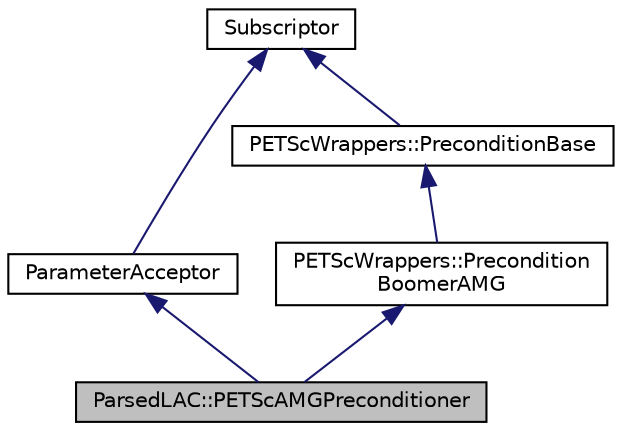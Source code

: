digraph "ParsedLAC::PETScAMGPreconditioner"
{
 // LATEX_PDF_SIZE
  bgcolor="transparent";
  edge [fontname="Helvetica",fontsize="10",labelfontname="Helvetica",labelfontsize="10"];
  node [fontname="Helvetica",fontsize="10",shape=record];
  Node1 [label="ParsedLAC::PETScAMGPreconditioner",height=0.2,width=0.4,color="black", fillcolor="grey75", style="filled", fontcolor="black",tooltip="A parsed AMG preconditioner which uses parameter files to choose between different options."];
  Node2 -> Node1 [dir="back",color="midnightblue",fontsize="10",style="solid",fontname="Helvetica"];
  Node2 [label="ParameterAcceptor",height=0.2,width=0.4,color="black",URL="/__w/fsi-suite/fsi-suite/deal.tag$classParameterAcceptor.html",tooltip=" "];
  Node3 -> Node2 [dir="back",color="midnightblue",fontsize="10",style="solid",fontname="Helvetica"];
  Node3 [label="Subscriptor",height=0.2,width=0.4,color="black",URL="/__w/fsi-suite/fsi-suite/deal.tag$classSubscriptor.html",tooltip=" "];
  Node4 -> Node1 [dir="back",color="midnightblue",fontsize="10",style="solid",fontname="Helvetica"];
  Node4 [label="PETScWrappers::Precondition\lBoomerAMG",height=0.2,width=0.4,color="black",URL="/__w/fsi-suite/fsi-suite/deal.tag$classPETScWrappers_1_1PreconditionBoomerAMG.html",tooltip=" "];
  Node5 -> Node4 [dir="back",color="midnightblue",fontsize="10",style="solid",fontname="Helvetica"];
  Node5 [label="PETScWrappers::PreconditionBase",height=0.2,width=0.4,color="black",URL="/__w/fsi-suite/fsi-suite/deal.tag$classPETScWrappers_1_1PreconditionBase.html",tooltip=" "];
  Node3 -> Node5 [dir="back",color="midnightblue",fontsize="10",style="solid",fontname="Helvetica"];
}
